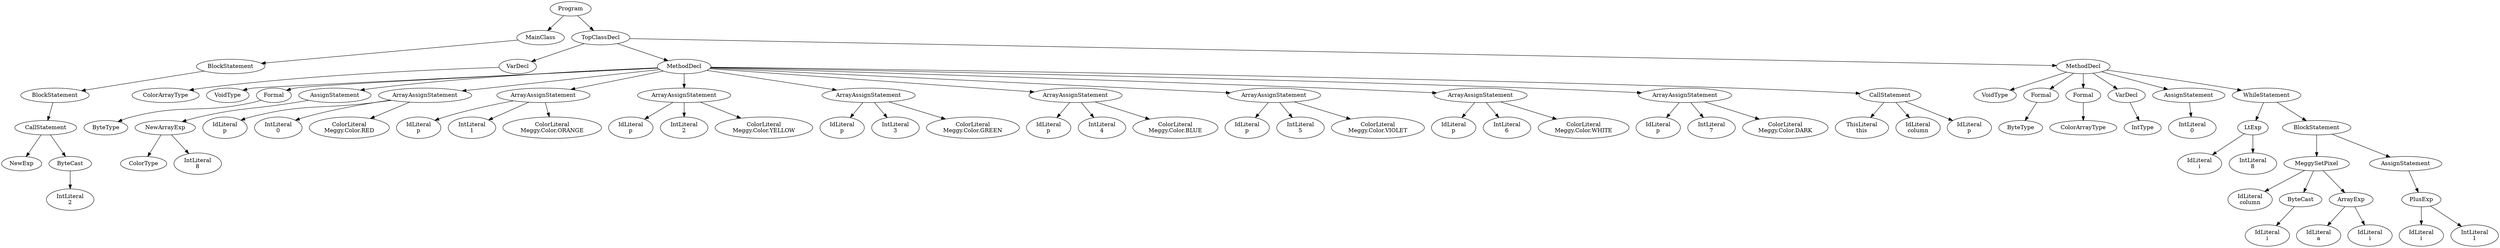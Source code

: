 digraph ASTGraph {
0 [ label="Program" ];
1 [ label="MainClass" ];
0 -> 1
2 [ label="BlockStatement" ];
1 -> 2
3 [ label="BlockStatement" ];
2 -> 3
4 [ label="CallStatement" ];
3 -> 4
5 [ label="NewExp" ];
4 -> 5
6 [ label="ByteCast" ];
4 -> 6
7 [ label="IntLiteral\n2" ];
6 -> 7
8 [ label="TopClassDecl" ];
0 -> 8
9 [ label="VarDecl" ];
8 -> 9
10 [ label="ColorArrayType" ];
9 -> 10
11 [ label="MethodDecl" ];
8 -> 11
12 [ label="VoidType" ];
11 -> 12
13 [ label="Formal" ];
11 -> 13
14 [ label="ByteType" ];
13 -> 14
15 [ label="AssignStatement" ];
11 -> 15
16 [ label="NewArrayExp" ];
15 -> 16
17 [ label="ColorType" ];
16 -> 17
18 [ label="IntLiteral\n8" ];
16 -> 18
19 [ label="ArrayAssignStatement" ];
11 -> 19
20 [ label="IdLiteral\np" ];
19 -> 20
21 [ label="IntLiteral\n0" ];
19 -> 21
22 [ label="ColorLiteral\nMeggy.Color.RED" ];
19 -> 22
23 [ label="ArrayAssignStatement" ];
11 -> 23
24 [ label="IdLiteral\np" ];
23 -> 24
25 [ label="IntLiteral\n1" ];
23 -> 25
26 [ label="ColorLiteral\nMeggy.Color.ORANGE" ];
23 -> 26
27 [ label="ArrayAssignStatement" ];
11 -> 27
28 [ label="IdLiteral\np" ];
27 -> 28
29 [ label="IntLiteral\n2" ];
27 -> 29
30 [ label="ColorLiteral\nMeggy.Color.YELLOW" ];
27 -> 30
31 [ label="ArrayAssignStatement" ];
11 -> 31
32 [ label="IdLiteral\np" ];
31 -> 32
33 [ label="IntLiteral\n3" ];
31 -> 33
34 [ label="ColorLiteral\nMeggy.Color.GREEN" ];
31 -> 34
35 [ label="ArrayAssignStatement" ];
11 -> 35
36 [ label="IdLiteral\np" ];
35 -> 36
37 [ label="IntLiteral\n4" ];
35 -> 37
38 [ label="ColorLiteral\nMeggy.Color.BLUE" ];
35 -> 38
39 [ label="ArrayAssignStatement" ];
11 -> 39
40 [ label="IdLiteral\np" ];
39 -> 40
41 [ label="IntLiteral\n5" ];
39 -> 41
42 [ label="ColorLiteral\nMeggy.Color.VIOLET" ];
39 -> 42
43 [ label="ArrayAssignStatement" ];
11 -> 43
44 [ label="IdLiteral\np" ];
43 -> 44
45 [ label="IntLiteral\n6" ];
43 -> 45
46 [ label="ColorLiteral\nMeggy.Color.WHITE" ];
43 -> 46
47 [ label="ArrayAssignStatement" ];
11 -> 47
48 [ label="IdLiteral\np" ];
47 -> 48
49 [ label="IntLiteral\n7" ];
47 -> 49
50 [ label="ColorLiteral\nMeggy.Color.DARK" ];
47 -> 50
51 [ label="CallStatement" ];
11 -> 51
52 [ label="ThisLiteral\nthis" ];
51 -> 52
53 [ label="IdLiteral\ncolumn" ];
51 -> 53
54 [ label="IdLiteral\np" ];
51 -> 54
55 [ label="MethodDecl" ];
8 -> 55
56 [ label="VoidType" ];
55 -> 56
57 [ label="Formal" ];
55 -> 57
58 [ label="ByteType" ];
57 -> 58
59 [ label="Formal" ];
55 -> 59
60 [ label="ColorArrayType" ];
59 -> 60
61 [ label="VarDecl" ];
55 -> 61
62 [ label="IntType" ];
61 -> 62
63 [ label="AssignStatement" ];
55 -> 63
64 [ label="IntLiteral\n0" ];
63 -> 64
65 [ label="WhileStatement" ];
55 -> 65
66 [ label="LtExp" ];
65 -> 66
67 [ label="IdLiteral\ni" ];
66 -> 67
68 [ label="IntLiteral\n8" ];
66 -> 68
69 [ label="BlockStatement" ];
65 -> 69
70 [ label="MeggySetPixel" ];
69 -> 70
71 [ label="IdLiteral\ncolumn" ];
70 -> 71
72 [ label="ByteCast" ];
70 -> 72
73 [ label="IdLiteral\ni" ];
72 -> 73
74 [ label="ArrayExp" ];
70 -> 74
75 [ label="IdLiteral\na" ];
74 -> 75
76 [ label="IdLiteral\ni" ];
74 -> 76
77 [ label="AssignStatement" ];
69 -> 77
78 [ label="PlusExp" ];
77 -> 78
79 [ label="IdLiteral\ni" ];
78 -> 79
80 [ label="IntLiteral\n1" ];
78 -> 80
}
